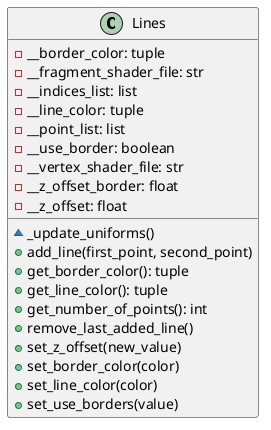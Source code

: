@startuml
                class Lines {
                    - __border_color: tuple
                    - __fragment_shader_file: str
                    - __indices_list: list
                    - __line_color: tuple
                    - __point_list: list
                    - __use_border: boolean
                    - __vertex_shader_file: str
                    - __z_offset_border: float
                    - __z_offset: float

                    ~ _update_uniforms()
                    + add_line(first_point, second_point)
                    + get_border_color(): tuple
                    + get_line_color(): tuple
                    + get_number_of_points(): int
                    + remove_last_added_line()
                    + set_z_offset(new_value)
                    + set_border_color(color)
                    + set_line_color(color)
                    + set_use_borders(value)
                }

@enduml
